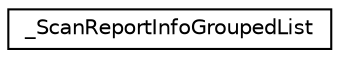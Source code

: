 digraph "Graphical Class Hierarchy"
{
  edge [fontname="Helvetica",fontsize="10",labelfontname="Helvetica",labelfontsize="10"];
  node [fontname="Helvetica",fontsize="10",shape=record];
  rankdir="LR";
  Node1 [label="_ScanReportInfoGroupedList",height=0.2,width=0.4,color="black", fillcolor="white", style="filled",URL="$struct___scan_report_info_grouped_list.html"];
}
